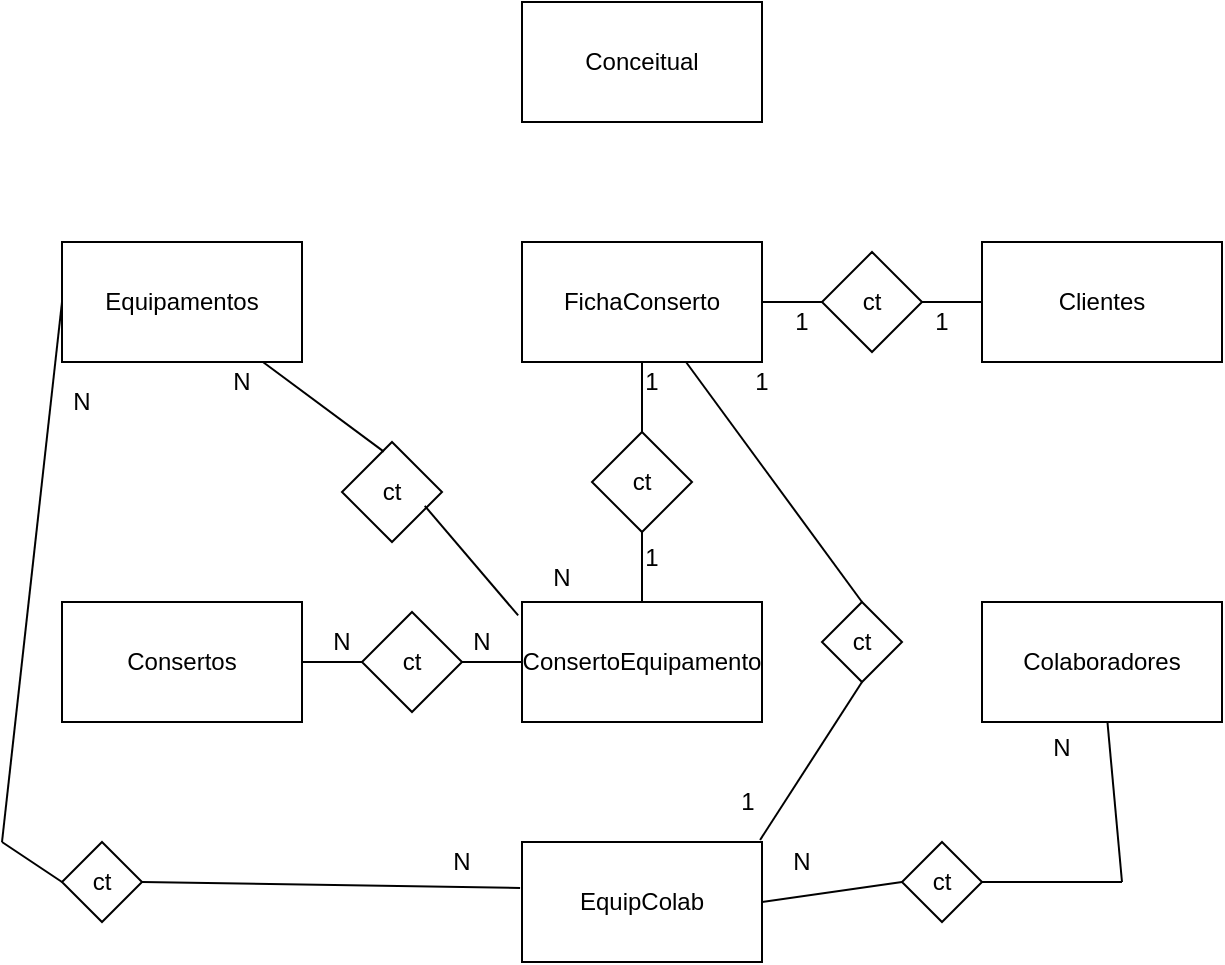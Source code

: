 <mxfile version="10.9.5" type="device"><diagram id="uMPNq6G-fkqv7sZWnnjl" name="Conceitual"><mxGraphModel dx="926" dy="628" grid="1" gridSize="10" guides="1" tooltips="1" connect="1" arrows="1" fold="1" page="1" pageScale="1" pageWidth="827" pageHeight="1169" math="0" shadow="0"><root><mxCell id="0"/><mxCell id="1" parent="0"/><mxCell id="tbNv0RsKxf-pLLf1RhiL-1" value="Conceitual" style="rounded=0;whiteSpace=wrap;html=1;" vertex="1" parent="1"><mxGeometry x="280" y="20" width="120" height="60" as="geometry"/></mxCell><mxCell id="tbNv0RsKxf-pLLf1RhiL-2" value="Equipamentos" style="rounded=0;whiteSpace=wrap;html=1;" vertex="1" parent="1"><mxGeometry x="50" y="140" width="120" height="60" as="geometry"/></mxCell><mxCell id="tbNv0RsKxf-pLLf1RhiL-3" value="FichaConserto" style="rounded=0;whiteSpace=wrap;html=1;" vertex="1" parent="1"><mxGeometry x="280" y="140" width="120" height="60" as="geometry"/></mxCell><mxCell id="tbNv0RsKxf-pLLf1RhiL-4" value="Consertos" style="rounded=0;whiteSpace=wrap;html=1;" vertex="1" parent="1"><mxGeometry x="50" y="320" width="120" height="60" as="geometry"/></mxCell><mxCell id="tbNv0RsKxf-pLLf1RhiL-5" value="ConsertoEquipamento" style="rounded=0;whiteSpace=wrap;html=1;" vertex="1" parent="1"><mxGeometry x="280" y="320" width="120" height="60" as="geometry"/></mxCell><mxCell id="tbNv0RsKxf-pLLf1RhiL-6" value="ct" style="rhombus;whiteSpace=wrap;html=1;" vertex="1" parent="1"><mxGeometry x="190" y="240" width="50" height="50" as="geometry"/></mxCell><mxCell id="tbNv0RsKxf-pLLf1RhiL-7" value="" style="endArrow=none;html=1;exitX=0.828;exitY=0.639;exitDx=0;exitDy=0;endFill=0;entryX=-0.016;entryY=0.112;entryDx=0;entryDy=0;entryPerimeter=0;exitPerimeter=0;" edge="1" parent="1" source="tbNv0RsKxf-pLLf1RhiL-6" target="tbNv0RsKxf-pLLf1RhiL-5"><mxGeometry width="50" height="50" relative="1" as="geometry"><mxPoint x="50" y="450" as="sourcePoint"/><mxPoint x="283" y="320" as="targetPoint"/></mxGeometry></mxCell><mxCell id="tbNv0RsKxf-pLLf1RhiL-8" value="" style="endArrow=none;html=1;entryX=0.418;entryY=0.096;entryDx=0;entryDy=0;entryPerimeter=0;" edge="1" parent="1" source="tbNv0RsKxf-pLLf1RhiL-2" target="tbNv0RsKxf-pLLf1RhiL-6"><mxGeometry width="50" height="50" relative="1" as="geometry"><mxPoint x="50" y="450" as="sourcePoint"/><mxPoint x="100" y="400" as="targetPoint"/></mxGeometry></mxCell><mxCell id="tbNv0RsKxf-pLLf1RhiL-9" value="" style="endArrow=none;html=1;entryX=0;entryY=0.5;entryDx=0;entryDy=0;exitX=1;exitY=0.5;exitDx=0;exitDy=0;" edge="1" parent="1" source="tbNv0RsKxf-pLLf1RhiL-11" target="tbNv0RsKxf-pLLf1RhiL-5"><mxGeometry width="50" height="50" relative="1" as="geometry"><mxPoint x="60" y="450" as="sourcePoint"/><mxPoint x="110" y="400" as="targetPoint"/></mxGeometry></mxCell><mxCell id="tbNv0RsKxf-pLLf1RhiL-11" value="ct" style="rhombus;whiteSpace=wrap;html=1;" vertex="1" parent="1"><mxGeometry x="200" y="325" width="50" height="50" as="geometry"/></mxCell><mxCell id="tbNv0RsKxf-pLLf1RhiL-12" value="" style="endArrow=none;html=1;entryX=0;entryY=0.5;entryDx=0;entryDy=0;exitX=1;exitY=0.5;exitDx=0;exitDy=0;" edge="1" parent="1" source="tbNv0RsKxf-pLLf1RhiL-4" target="tbNv0RsKxf-pLLf1RhiL-11"><mxGeometry width="50" height="50" relative="1" as="geometry"><mxPoint x="140" y="450" as="sourcePoint"/><mxPoint x="190" y="400" as="targetPoint"/></mxGeometry></mxCell><mxCell id="tbNv0RsKxf-pLLf1RhiL-13" value="" style="endArrow=none;html=1;exitX=0.5;exitY=1;exitDx=0;exitDy=0;" edge="1" parent="1" source="tbNv0RsKxf-pLLf1RhiL-3" target="tbNv0RsKxf-pLLf1RhiL-14"><mxGeometry width="50" height="50" relative="1" as="geometry"><mxPoint x="50" y="450" as="sourcePoint"/><mxPoint x="100" y="400" as="targetPoint"/></mxGeometry></mxCell><mxCell id="tbNv0RsKxf-pLLf1RhiL-14" value="ct" style="rhombus;whiteSpace=wrap;html=1;" vertex="1" parent="1"><mxGeometry x="315" y="235" width="50" height="50" as="geometry"/></mxCell><mxCell id="tbNv0RsKxf-pLLf1RhiL-15" value="" style="endArrow=none;html=1;entryX=0.5;entryY=1;entryDx=0;entryDy=0;exitX=0.5;exitY=0;exitDx=0;exitDy=0;" edge="1" parent="1" source="tbNv0RsKxf-pLLf1RhiL-5" target="tbNv0RsKxf-pLLf1RhiL-14"><mxGeometry width="50" height="50" relative="1" as="geometry"><mxPoint x="50" y="450" as="sourcePoint"/><mxPoint x="100" y="400" as="targetPoint"/></mxGeometry></mxCell><mxCell id="tbNv0RsKxf-pLLf1RhiL-16" value="Clientes" style="rounded=0;whiteSpace=wrap;html=1;" vertex="1" parent="1"><mxGeometry x="510" y="140" width="120" height="60" as="geometry"/></mxCell><mxCell id="tbNv0RsKxf-pLLf1RhiL-20" style="edgeStyle=orthogonalEdgeStyle;rounded=0;orthogonalLoop=1;jettySize=auto;html=1;entryX=0;entryY=0.5;entryDx=0;entryDy=0;endArrow=none;endFill=0;" edge="1" parent="1" source="tbNv0RsKxf-pLLf1RhiL-18" target="tbNv0RsKxf-pLLf1RhiL-16"><mxGeometry relative="1" as="geometry"/></mxCell><mxCell id="tbNv0RsKxf-pLLf1RhiL-18" value="ct" style="rhombus;whiteSpace=wrap;html=1;" vertex="1" parent="1"><mxGeometry x="430" y="145" width="50" height="50" as="geometry"/></mxCell><mxCell id="tbNv0RsKxf-pLLf1RhiL-19" value="" style="endArrow=none;html=1;entryX=0;entryY=0.5;entryDx=0;entryDy=0;exitX=1;exitY=0.5;exitDx=0;exitDy=0;" edge="1" parent="1" source="tbNv0RsKxf-pLLf1RhiL-3" target="tbNv0RsKxf-pLLf1RhiL-18"><mxGeometry width="50" height="50" relative="1" as="geometry"><mxPoint x="50" y="450" as="sourcePoint"/><mxPoint x="100" y="400" as="targetPoint"/></mxGeometry></mxCell><mxCell id="tbNv0RsKxf-pLLf1RhiL-21" value="Colaboradores" style="rounded=0;whiteSpace=wrap;html=1;" vertex="1" parent="1"><mxGeometry x="510" y="320" width="120" height="60" as="geometry"/></mxCell><mxCell id="GImKQILoPUyCQJF42Eo6-1" value="N" style="text;html=1;strokeColor=none;fillColor=none;align=center;verticalAlign=middle;whiteSpace=wrap;rounded=0;" vertex="1" parent="1"><mxGeometry x="170" y="330" width="40" height="20" as="geometry"/></mxCell><mxCell id="GImKQILoPUyCQJF42Eo6-2" value="N" style="text;html=1;strokeColor=none;fillColor=none;align=center;verticalAlign=middle;whiteSpace=wrap;rounded=0;" vertex="1" parent="1"><mxGeometry x="240" y="330" width="40" height="20" as="geometry"/></mxCell><mxCell id="GImKQILoPUyCQJF42Eo6-3" value="N" style="text;html=1;strokeColor=none;fillColor=none;align=center;verticalAlign=middle;whiteSpace=wrap;rounded=0;" vertex="1" parent="1"><mxGeometry x="280" y="297.5" width="40" height="20" as="geometry"/></mxCell><mxCell id="GImKQILoPUyCQJF42Eo6-4" value="N" style="text;html=1;strokeColor=none;fillColor=none;align=center;verticalAlign=middle;whiteSpace=wrap;rounded=0;" vertex="1" parent="1"><mxGeometry x="120" y="200" width="40" height="20" as="geometry"/></mxCell><mxCell id="GImKQILoPUyCQJF42Eo6-5" value="1&lt;br&gt;" style="text;html=1;strokeColor=none;fillColor=none;align=center;verticalAlign=middle;whiteSpace=wrap;rounded=0;" vertex="1" parent="1"><mxGeometry x="325" y="287.5" width="40" height="20" as="geometry"/></mxCell><mxCell id="GImKQILoPUyCQJF42Eo6-6" value="1&lt;br&gt;" style="text;html=1;strokeColor=none;fillColor=none;align=center;verticalAlign=middle;whiteSpace=wrap;rounded=0;" vertex="1" parent="1"><mxGeometry x="325" y="200" width="40" height="20" as="geometry"/></mxCell><mxCell id="GImKQILoPUyCQJF42Eo6-7" value="1&lt;br&gt;" style="text;html=1;strokeColor=none;fillColor=none;align=center;verticalAlign=middle;whiteSpace=wrap;rounded=0;" vertex="1" parent="1"><mxGeometry x="400" y="170" width="40" height="20" as="geometry"/></mxCell><mxCell id="GImKQILoPUyCQJF42Eo6-13" value="1&lt;br&gt;" style="text;html=1;strokeColor=none;fillColor=none;align=center;verticalAlign=middle;whiteSpace=wrap;rounded=0;" vertex="1" parent="1"><mxGeometry x="470" y="170" width="40" height="20" as="geometry"/></mxCell><mxCell id="LUvx0jwGiRg2bJS2kRw6-1" value="ct" style="rhombus;whiteSpace=wrap;html=1;" vertex="1" parent="1"><mxGeometry x="50" y="440" width="40" height="40" as="geometry"/></mxCell><mxCell id="LUvx0jwGiRg2bJS2kRw6-2" value="" style="endArrow=none;html=1;entryX=0;entryY=0.5;entryDx=0;entryDy=0;" edge="1" parent="1" target="tbNv0RsKxf-pLLf1RhiL-2"><mxGeometry width="50" height="50" relative="1" as="geometry"><mxPoint x="20" y="440" as="sourcePoint"/><mxPoint x="100" y="500" as="targetPoint"/></mxGeometry></mxCell><mxCell id="LUvx0jwGiRg2bJS2kRw6-3" value="" style="endArrow=none;html=1;exitX=0;exitY=0.5;exitDx=0;exitDy=0;" edge="1" parent="1" source="LUvx0jwGiRg2bJS2kRw6-1"><mxGeometry width="50" height="50" relative="1" as="geometry"><mxPoint x="20" y="550" as="sourcePoint"/><mxPoint x="20" y="440" as="targetPoint"/></mxGeometry></mxCell><mxCell id="LUvx0jwGiRg2bJS2kRw6-5" value="" style="endArrow=none;html=1;" edge="1" parent="1" source="tbNv0RsKxf-pLLf1RhiL-21"><mxGeometry width="50" height="50" relative="1" as="geometry"><mxPoint x="20" y="550" as="sourcePoint"/><mxPoint x="580" y="460" as="targetPoint"/></mxGeometry></mxCell><mxCell id="LUvx0jwGiRg2bJS2kRw6-7" value="N" style="text;html=1;strokeColor=none;fillColor=none;align=center;verticalAlign=middle;whiteSpace=wrap;rounded=0;" vertex="1" parent="1"><mxGeometry x="40" y="210" width="40" height="20" as="geometry"/></mxCell><mxCell id="LUvx0jwGiRg2bJS2kRw6-8" value="N" style="text;html=1;strokeColor=none;fillColor=none;align=center;verticalAlign=middle;whiteSpace=wrap;rounded=0;" vertex="1" parent="1"><mxGeometry x="530" y="382.5" width="40" height="20" as="geometry"/></mxCell><mxCell id="G-_lvBxZtD7Gj5jzfNl4-1" value="EquipColab" style="rounded=0;whiteSpace=wrap;html=1;" vertex="1" parent="1"><mxGeometry x="280" y="440" width="120" height="60" as="geometry"/></mxCell><mxCell id="G-_lvBxZtD7Gj5jzfNl4-2" value="" style="endArrow=none;html=1;entryX=1;entryY=0.5;entryDx=0;entryDy=0;exitX=-0.008;exitY=0.383;exitDx=0;exitDy=0;exitPerimeter=0;" edge="1" parent="1" source="G-_lvBxZtD7Gj5jzfNl4-1" target="LUvx0jwGiRg2bJS2kRw6-1"><mxGeometry width="50" height="50" relative="1" as="geometry"><mxPoint x="20" y="570" as="sourcePoint"/><mxPoint x="70" y="520" as="targetPoint"/></mxGeometry></mxCell><mxCell id="G-_lvBxZtD7Gj5jzfNl4-3" value="ct" style="rhombus;whiteSpace=wrap;html=1;" vertex="1" parent="1"><mxGeometry x="470" y="440" width="40" height="40" as="geometry"/></mxCell><mxCell id="G-_lvBxZtD7Gj5jzfNl4-5" value="" style="endArrow=none;html=1;exitX=1;exitY=0.5;exitDx=0;exitDy=0;" edge="1" parent="1" source="G-_lvBxZtD7Gj5jzfNl4-3"><mxGeometry width="50" height="50" relative="1" as="geometry"><mxPoint x="20" y="570" as="sourcePoint"/><mxPoint x="580" y="460" as="targetPoint"/></mxGeometry></mxCell><mxCell id="G-_lvBxZtD7Gj5jzfNl4-6" value="" style="endArrow=none;html=1;entryX=0;entryY=0.5;entryDx=0;entryDy=0;exitX=1;exitY=0.5;exitDx=0;exitDy=0;" edge="1" parent="1" source="G-_lvBxZtD7Gj5jzfNl4-1" target="G-_lvBxZtD7Gj5jzfNl4-3"><mxGeometry width="50" height="50" relative="1" as="geometry"><mxPoint x="20" y="570" as="sourcePoint"/><mxPoint x="70" y="520" as="targetPoint"/></mxGeometry></mxCell><mxCell id="G-_lvBxZtD7Gj5jzfNl4-9" value="" style="endArrow=none;html=1;entryX=0.992;entryY=-0.017;entryDx=0;entryDy=0;entryPerimeter=0;" edge="1" parent="1" target="G-_lvBxZtD7Gj5jzfNl4-1"><mxGeometry width="50" height="50" relative="1" as="geometry"><mxPoint x="450" y="360" as="sourcePoint"/><mxPoint x="70" y="520" as="targetPoint"/></mxGeometry></mxCell><mxCell id="G-_lvBxZtD7Gj5jzfNl4-10" value="ct" style="rhombus;whiteSpace=wrap;html=1;" vertex="1" parent="1"><mxGeometry x="430" y="320" width="40" height="40" as="geometry"/></mxCell><mxCell id="G-_lvBxZtD7Gj5jzfNl4-11" value="" style="endArrow=none;html=1;entryX=0.5;entryY=0;entryDx=0;entryDy=0;" edge="1" parent="1" source="tbNv0RsKxf-pLLf1RhiL-3" target="G-_lvBxZtD7Gj5jzfNl4-10"><mxGeometry width="50" height="50" relative="1" as="geometry"><mxPoint x="20" y="570" as="sourcePoint"/><mxPoint x="70" y="520" as="targetPoint"/></mxGeometry></mxCell><mxCell id="G-_lvBxZtD7Gj5jzfNl4-12" value="N" style="text;html=1;strokeColor=none;fillColor=none;align=center;verticalAlign=middle;whiteSpace=wrap;rounded=0;" vertex="1" parent="1"><mxGeometry x="230" y="440" width="40" height="20" as="geometry"/></mxCell><mxCell id="G-_lvBxZtD7Gj5jzfNl4-13" value="N" style="text;html=1;strokeColor=none;fillColor=none;align=center;verticalAlign=middle;whiteSpace=wrap;rounded=0;" vertex="1" parent="1"><mxGeometry x="400" y="440" width="40" height="20" as="geometry"/></mxCell><mxCell id="G-_lvBxZtD7Gj5jzfNl4-14" value="1&lt;br&gt;" style="text;html=1;strokeColor=none;fillColor=none;align=center;verticalAlign=middle;whiteSpace=wrap;rounded=0;" vertex="1" parent="1"><mxGeometry x="380" y="200" width="40" height="20" as="geometry"/></mxCell><mxCell id="G-_lvBxZtD7Gj5jzfNl4-15" value="1&lt;br&gt;" style="text;html=1;strokeColor=none;fillColor=none;align=center;verticalAlign=middle;whiteSpace=wrap;rounded=0;" vertex="1" parent="1"><mxGeometry x="373" y="410" width="40" height="20" as="geometry"/></mxCell></root></mxGraphModel></diagram><diagram id="HKQl5GJpgsbTyCZaKmzG" name="Lógico"><mxGraphModel dx="926" dy="628" grid="1" gridSize="10" guides="1" tooltips="1" connect="1" arrows="1" fold="1" page="1" pageScale="1" pageWidth="827" pageHeight="1169" math="0" shadow="0"><root><mxCell id="fMlOj7p60-MsEcAGwA8h-0"/><mxCell id="fMlOj7p60-MsEcAGwA8h-1" parent="fMlOj7p60-MsEcAGwA8h-0"/><mxCell id="ac8FvzcumUiULND3Wf6S-0" value="Lógico" style="rounded=0;whiteSpace=wrap;html=1;" vertex="1" parent="fMlOj7p60-MsEcAGwA8h-1"><mxGeometry x="378" y="540" width="120" height="60" as="geometry"/></mxCell><mxCell id="ac8FvzcumUiULND3Wf6S-1" value="Equipamentos" style="swimlane;fontStyle=0;childLayout=stackLayout;horizontal=1;startSize=26;fillColor=#e0e0e0;horizontalStack=0;resizeParent=1;resizeParentMax=0;resizeLast=0;collapsible=1;marginBottom=0;swimlaneFillColor=#ffffff;align=center;fontSize=14;" vertex="1" parent="fMlOj7p60-MsEcAGwA8h-1"><mxGeometry x="70" y="95" width="160" height="92" as="geometry"/></mxCell><mxCell id="ac8FvzcumUiULND3Wf6S-2" value="IdEquipamento:I" style="shape=partialRectangle;top=0;left=0;right=0;bottom=1;align=left;verticalAlign=middle;fillColor=none;spacingLeft=34;spacingRight=4;overflow=hidden;rotatable=0;points=[[0,0.5],[1,0.5]];portConstraint=eastwest;dropTarget=0;fontStyle=5;fontSize=12;" vertex="1" parent="ac8FvzcumUiULND3Wf6S-1"><mxGeometry y="26" width="160" height="30" as="geometry"/></mxCell><mxCell id="ac8FvzcumUiULND3Wf6S-3" value="PK" style="shape=partialRectangle;top=0;left=0;bottom=0;fillColor=none;align=left;verticalAlign=middle;spacingLeft=4;spacingRight=4;overflow=hidden;rotatable=0;points=[];portConstraint=eastwest;part=1;fontSize=12;" vertex="1" connectable="0" parent="ac8FvzcumUiULND3Wf6S-2"><mxGeometry width="30" height="30" as="geometry"/></mxCell><mxCell id="ac8FvzcumUiULND3Wf6S-4" value="NomeEquipamento:S" style="shape=partialRectangle;top=0;left=0;right=0;bottom=0;align=left;verticalAlign=top;fillColor=none;spacingLeft=34;spacingRight=4;overflow=hidden;rotatable=0;points=[[0,0.5],[1,0.5]];portConstraint=eastwest;dropTarget=0;fontSize=12;" vertex="1" parent="ac8FvzcumUiULND3Wf6S-1"><mxGeometry y="56" width="160" height="26" as="geometry"/></mxCell><mxCell id="ac8FvzcumUiULND3Wf6S-5" value="" style="shape=partialRectangle;top=0;left=0;bottom=0;fillColor=none;align=left;verticalAlign=top;spacingLeft=4;spacingRight=4;overflow=hidden;rotatable=0;points=[];portConstraint=eastwest;part=1;fontSize=12;" vertex="1" connectable="0" parent="ac8FvzcumUiULND3Wf6S-4"><mxGeometry width="30" height="26" as="geometry"/></mxCell><mxCell id="ac8FvzcumUiULND3Wf6S-10" value="" style="shape=partialRectangle;top=0;left=0;right=0;bottom=0;align=left;verticalAlign=top;fillColor=none;spacingLeft=34;spacingRight=4;overflow=hidden;rotatable=0;points=[[0,0.5],[1,0.5]];portConstraint=eastwest;dropTarget=0;fontSize=12;" vertex="1" parent="ac8FvzcumUiULND3Wf6S-1"><mxGeometry y="82" width="160" height="10" as="geometry"/></mxCell><mxCell id="ac8FvzcumUiULND3Wf6S-11" value="" style="shape=partialRectangle;top=0;left=0;bottom=0;fillColor=none;align=left;verticalAlign=top;spacingLeft=4;spacingRight=4;overflow=hidden;rotatable=0;points=[];portConstraint=eastwest;part=1;fontSize=12;" vertex="1" connectable="0" parent="ac8FvzcumUiULND3Wf6S-10"><mxGeometry width="30" height="10" as="geometry"/></mxCell><mxCell id="Fl5DDQOT324v7gZTWabE-0" value="Consertos" style="swimlane;fontStyle=0;childLayout=stackLayout;horizontal=1;startSize=26;fillColor=#e0e0e0;horizontalStack=0;resizeParent=1;resizeParentMax=0;resizeLast=0;collapsible=1;marginBottom=0;swimlaneFillColor=#ffffff;align=center;fontSize=14;" vertex="1" parent="fMlOj7p60-MsEcAGwA8h-1"><mxGeometry x="70" y="380" width="160" height="92" as="geometry"/></mxCell><mxCell id="Fl5DDQOT324v7gZTWabE-1" value="IdConserto:I" style="shape=partialRectangle;top=0;left=0;right=0;bottom=1;align=left;verticalAlign=middle;fillColor=none;spacingLeft=34;spacingRight=4;overflow=hidden;rotatable=0;points=[[0,0.5],[1,0.5]];portConstraint=eastwest;dropTarget=0;fontStyle=5;fontSize=12;" vertex="1" parent="Fl5DDQOT324v7gZTWabE-0"><mxGeometry y="26" width="160" height="30" as="geometry"/></mxCell><mxCell id="Fl5DDQOT324v7gZTWabE-2" value="PK" style="shape=partialRectangle;top=0;left=0;bottom=0;fillColor=none;align=left;verticalAlign=middle;spacingLeft=4;spacingRight=4;overflow=hidden;rotatable=0;points=[];portConstraint=eastwest;part=1;fontSize=12;" vertex="1" connectable="0" parent="Fl5DDQOT324v7gZTWabE-1"><mxGeometry width="30" height="30" as="geometry"/></mxCell><mxCell id="Fl5DDQOT324v7gZTWabE-3" value="NomeConserto:S" style="shape=partialRectangle;top=0;left=0;right=0;bottom=0;align=left;verticalAlign=top;fillColor=none;spacingLeft=34;spacingRight=4;overflow=hidden;rotatable=0;points=[[0,0.5],[1,0.5]];portConstraint=eastwest;dropTarget=0;fontSize=12;" vertex="1" parent="Fl5DDQOT324v7gZTWabE-0"><mxGeometry y="56" width="160" height="26" as="geometry"/></mxCell><mxCell id="Fl5DDQOT324v7gZTWabE-4" value="" style="shape=partialRectangle;top=0;left=0;bottom=0;fillColor=none;align=left;verticalAlign=top;spacingLeft=4;spacingRight=4;overflow=hidden;rotatable=0;points=[];portConstraint=eastwest;part=1;fontSize=12;" vertex="1" connectable="0" parent="Fl5DDQOT324v7gZTWabE-3"><mxGeometry width="30" height="26" as="geometry"/></mxCell><mxCell id="Fl5DDQOT324v7gZTWabE-5" value="" style="shape=partialRectangle;top=0;left=0;right=0;bottom=0;align=left;verticalAlign=top;fillColor=none;spacingLeft=34;spacingRight=4;overflow=hidden;rotatable=0;points=[[0,0.5],[1,0.5]];portConstraint=eastwest;dropTarget=0;fontSize=12;" vertex="1" parent="Fl5DDQOT324v7gZTWabE-0"><mxGeometry y="82" width="160" height="10" as="geometry"/></mxCell><mxCell id="Fl5DDQOT324v7gZTWabE-6" value="" style="shape=partialRectangle;top=0;left=0;bottom=0;fillColor=none;align=left;verticalAlign=top;spacingLeft=4;spacingRight=4;overflow=hidden;rotatable=0;points=[];portConstraint=eastwest;part=1;fontSize=12;" vertex="1" connectable="0" parent="Fl5DDQOT324v7gZTWabE-5"><mxGeometry width="30" height="10" as="geometry"/></mxCell><mxCell id="6rqqUXorlUODZ0ltEXWY-0" value="CE" style="swimlane;fontStyle=0;childLayout=stackLayout;horizontal=1;startSize=26;fillColor=#e0e0e0;horizontalStack=0;resizeParent=1;resizeParentMax=0;resizeLast=0;collapsible=1;marginBottom=0;swimlaneFillColor=#ffffff;align=center;fontSize=14;" vertex="1" parent="fMlOj7p60-MsEcAGwA8h-1"><mxGeometry x="350" y="380" width="180" height="86" as="geometry"/></mxCell><mxCell id="6rqqUXorlUODZ0ltEXWY-1" value="IdEquipamento:I" style="shape=partialRectangle;top=0;left=0;right=0;bottom=0;align=left;verticalAlign=middle;fillColor=none;spacingLeft=60;spacingRight=4;overflow=hidden;rotatable=0;points=[[0,0.5],[1,0.5]];portConstraint=eastwest;dropTarget=0;fontStyle=5;fontSize=12;" vertex="1" parent="6rqqUXorlUODZ0ltEXWY-0"><mxGeometry y="26" width="180" height="30" as="geometry"/></mxCell><mxCell id="6rqqUXorlUODZ0ltEXWY-2" value="FK" style="shape=partialRectangle;fontStyle=1;top=0;left=0;bottom=0;fillColor=none;align=left;verticalAlign=middle;spacingLeft=4;spacingRight=4;overflow=hidden;rotatable=0;points=[];portConstraint=eastwest;part=1;fontSize=12;" vertex="1" connectable="0" parent="6rqqUXorlUODZ0ltEXWY-1"><mxGeometry width="59.5" height="30" as="geometry"/></mxCell><mxCell id="6rqqUXorlUODZ0ltEXWY-3" value="IdConserto:S" style="shape=partialRectangle;top=0;left=0;right=0;bottom=1;align=left;verticalAlign=middle;fillColor=none;spacingLeft=60;spacingRight=4;overflow=hidden;rotatable=0;points=[[0,0.5],[1,0.5]];portConstraint=eastwest;dropTarget=0;fontStyle=5;fontSize=12;" vertex="1" parent="6rqqUXorlUODZ0ltEXWY-0"><mxGeometry y="56" width="180" height="30" as="geometry"/></mxCell><mxCell id="6rqqUXorlUODZ0ltEXWY-4" value="FK" style="shape=partialRectangle;fontStyle=1;top=0;left=0;bottom=0;fillColor=none;align=left;verticalAlign=middle;spacingLeft=4;spacingRight=4;overflow=hidden;rotatable=0;points=[];portConstraint=eastwest;part=1;fontSize=12;" vertex="1" connectable="0" parent="6rqqUXorlUODZ0ltEXWY-3"><mxGeometry width="59.294" height="30" as="geometry"/></mxCell><mxCell id="6rqqUXorlUODZ0ltEXWY-7" value="FichaConserto" style="swimlane;fontStyle=0;childLayout=stackLayout;horizontal=1;startSize=26;fillColor=#e0e0e0;horizontalStack=0;resizeParent=1;resizeParentMax=0;resizeLast=0;collapsible=1;marginBottom=0;swimlaneFillColor=#ffffff;align=center;fontSize=14;" vertex="1" parent="fMlOj7p60-MsEcAGwA8h-1"><mxGeometry x="350" y="187" width="160" height="146" as="geometry"/></mxCell><mxCell id="6rqqUXorlUODZ0ltEXWY-8" value="IdCliente:I" style="shape=partialRectangle;top=0;left=0;right=0;bottom=0;align=left;verticalAlign=middle;fillColor=none;spacingLeft=60;spacingRight=4;overflow=hidden;rotatable=0;points=[[0,0.5],[1,0.5]];portConstraint=eastwest;dropTarget=0;fontStyle=5;fontSize=12;" vertex="1" parent="6rqqUXorlUODZ0ltEXWY-7"><mxGeometry y="26" width="160" height="30" as="geometry"/></mxCell><mxCell id="6rqqUXorlUODZ0ltEXWY-9" value="FK" style="shape=partialRectangle;fontStyle=1;top=0;left=0;bottom=0;fillColor=none;align=left;verticalAlign=middle;spacingLeft=4;spacingRight=4;overflow=hidden;rotatable=0;points=[];portConstraint=eastwest;part=1;fontSize=12;" vertex="1" connectable="0" parent="6rqqUXorlUODZ0ltEXWY-8"><mxGeometry width="56" height="30" as="geometry"/></mxCell><mxCell id="6rqqUXorlUODZ0ltEXWY-10" value="(CE):I" style="shape=partialRectangle;top=0;left=0;right=0;bottom=1;align=left;verticalAlign=middle;fillColor=none;spacingLeft=60;spacingRight=4;overflow=hidden;rotatable=0;points=[[0,0.5],[1,0.5]];portConstraint=eastwest;dropTarget=0;fontStyle=5;fontSize=12;" vertex="1" parent="6rqqUXorlUODZ0ltEXWY-7"><mxGeometry y="56" width="160" height="30" as="geometry"/></mxCell><mxCell id="6rqqUXorlUODZ0ltEXWY-11" value="FK" style="shape=partialRectangle;fontStyle=1;top=0;left=0;bottom=0;fillColor=none;align=left;verticalAlign=middle;spacingLeft=4;spacingRight=4;overflow=hidden;rotatable=0;points=[];portConstraint=eastwest;part=1;fontSize=12;" vertex="1" connectable="0" parent="6rqqUXorlUODZ0ltEXWY-10"><mxGeometry width="56" height="30" as="geometry"/></mxCell><mxCell id="6rqqUXorlUODZ0ltEXWY-25" value="IdColaborador:I" style="shape=partialRectangle;top=0;left=0;right=0;bottom=1;align=left;verticalAlign=middle;fillColor=none;spacingLeft=60;spacingRight=4;overflow=hidden;rotatable=0;points=[[0,0.5],[1,0.5]];portConstraint=eastwest;dropTarget=0;fontStyle=5;fontSize=12;" vertex="1" parent="6rqqUXorlUODZ0ltEXWY-7"><mxGeometry y="86" width="160" height="30" as="geometry"/></mxCell><mxCell id="6rqqUXorlUODZ0ltEXWY-26" value="FK" style="shape=partialRectangle;fontStyle=1;top=0;left=0;bottom=0;fillColor=none;align=left;verticalAlign=middle;spacingLeft=4;spacingRight=4;overflow=hidden;rotatable=0;points=[];portConstraint=eastwest;part=1;fontSize=12;" vertex="1" connectable="0" parent="6rqqUXorlUODZ0ltEXWY-25"><mxGeometry width="56" height="30" as="geometry"/></mxCell><mxCell id="6rqqUXorlUODZ0ltEXWY-27" value="DataTarefa:DT" style="shape=partialRectangle;top=0;left=0;right=0;bottom=1;align=left;verticalAlign=middle;fillColor=none;spacingLeft=60;spacingRight=4;overflow=hidden;rotatable=0;points=[[0,0.5],[1,0.5]];portConstraint=eastwest;dropTarget=0;fontStyle=5;fontSize=12;" vertex="1" parent="6rqqUXorlUODZ0ltEXWY-7"><mxGeometry y="116" width="160" height="30" as="geometry"/></mxCell><mxCell id="6rqqUXorlUODZ0ltEXWY-28" value="" style="shape=partialRectangle;fontStyle=1;top=0;left=0;bottom=0;fillColor=none;align=left;verticalAlign=middle;spacingLeft=4;spacingRight=4;overflow=hidden;rotatable=0;points=[];portConstraint=eastwest;part=1;fontSize=12;" vertex="1" connectable="0" parent="6rqqUXorlUODZ0ltEXWY-27"><mxGeometry width="56" height="30" as="geometry"/></mxCell><mxCell id="6rqqUXorlUODZ0ltEXWY-40" value="Clientes" style="swimlane;fontStyle=0;childLayout=stackLayout;horizontal=1;startSize=26;fillColor=#e0e0e0;horizontalStack=0;resizeParent=1;resizeParentMax=0;resizeLast=0;collapsible=1;marginBottom=0;swimlaneFillColor=#ffffff;align=center;fontSize=14;" vertex="1" parent="fMlOj7p60-MsEcAGwA8h-1"><mxGeometry x="610" y="90" width="160" height="92" as="geometry"/></mxCell><mxCell id="6rqqUXorlUODZ0ltEXWY-41" value="IdCliente:I" style="shape=partialRectangle;top=0;left=0;right=0;bottom=1;align=left;verticalAlign=middle;fillColor=none;spacingLeft=34;spacingRight=4;overflow=hidden;rotatable=0;points=[[0,0.5],[1,0.5]];portConstraint=eastwest;dropTarget=0;fontStyle=5;fontSize=12;" vertex="1" parent="6rqqUXorlUODZ0ltEXWY-40"><mxGeometry y="26" width="160" height="30" as="geometry"/></mxCell><mxCell id="6rqqUXorlUODZ0ltEXWY-42" value="PK" style="shape=partialRectangle;top=0;left=0;bottom=0;fillColor=none;align=left;verticalAlign=middle;spacingLeft=4;spacingRight=4;overflow=hidden;rotatable=0;points=[];portConstraint=eastwest;part=1;fontSize=12;" vertex="1" connectable="0" parent="6rqqUXorlUODZ0ltEXWY-41"><mxGeometry width="30" height="30" as="geometry"/></mxCell><mxCell id="6rqqUXorlUODZ0ltEXWY-43" value="NomeCliente:S" style="shape=partialRectangle;top=0;left=0;right=0;bottom=0;align=left;verticalAlign=top;fillColor=none;spacingLeft=34;spacingRight=4;overflow=hidden;rotatable=0;points=[[0,0.5],[1,0.5]];portConstraint=eastwest;dropTarget=0;fontSize=12;" vertex="1" parent="6rqqUXorlUODZ0ltEXWY-40"><mxGeometry y="56" width="160" height="26" as="geometry"/></mxCell><mxCell id="6rqqUXorlUODZ0ltEXWY-44" value="" style="shape=partialRectangle;top=0;left=0;bottom=0;fillColor=none;align=left;verticalAlign=top;spacingLeft=4;spacingRight=4;overflow=hidden;rotatable=0;points=[];portConstraint=eastwest;part=1;fontSize=12;" vertex="1" connectable="0" parent="6rqqUXorlUODZ0ltEXWY-43"><mxGeometry width="30" height="26" as="geometry"/></mxCell><mxCell id="6rqqUXorlUODZ0ltEXWY-45" value="" style="shape=partialRectangle;top=0;left=0;right=0;bottom=0;align=left;verticalAlign=top;fillColor=none;spacingLeft=34;spacingRight=4;overflow=hidden;rotatable=0;points=[[0,0.5],[1,0.5]];portConstraint=eastwest;dropTarget=0;fontSize=12;" vertex="1" parent="6rqqUXorlUODZ0ltEXWY-40"><mxGeometry y="82" width="160" height="10" as="geometry"/></mxCell><mxCell id="6rqqUXorlUODZ0ltEXWY-46" value="" style="shape=partialRectangle;top=0;left=0;bottom=0;fillColor=none;align=left;verticalAlign=top;spacingLeft=4;spacingRight=4;overflow=hidden;rotatable=0;points=[];portConstraint=eastwest;part=1;fontSize=12;" vertex="1" connectable="0" parent="6rqqUXorlUODZ0ltEXWY-45"><mxGeometry width="30" height="10" as="geometry"/></mxCell><mxCell id="6rqqUXorlUODZ0ltEXWY-47" value="Colabores" style="swimlane;fontStyle=0;childLayout=stackLayout;horizontal=1;startSize=26;fillColor=#e0e0e0;horizontalStack=0;resizeParent=1;resizeParentMax=0;resizeLast=0;collapsible=1;marginBottom=0;swimlaneFillColor=#ffffff;align=center;fontSize=14;" vertex="1" parent="fMlOj7p60-MsEcAGwA8h-1"><mxGeometry x="610" y="243" width="160" height="92" as="geometry"/></mxCell><mxCell id="6rqqUXorlUODZ0ltEXWY-48" value="IdColaborador:I" style="shape=partialRectangle;top=0;left=0;right=0;bottom=1;align=left;verticalAlign=middle;fillColor=none;spacingLeft=34;spacingRight=4;overflow=hidden;rotatable=0;points=[[0,0.5],[1,0.5]];portConstraint=eastwest;dropTarget=0;fontStyle=5;fontSize=12;" vertex="1" parent="6rqqUXorlUODZ0ltEXWY-47"><mxGeometry y="26" width="160" height="30" as="geometry"/></mxCell><mxCell id="6rqqUXorlUODZ0ltEXWY-49" value="PK" style="shape=partialRectangle;top=0;left=0;bottom=0;fillColor=none;align=left;verticalAlign=middle;spacingLeft=4;spacingRight=4;overflow=hidden;rotatable=0;points=[];portConstraint=eastwest;part=1;fontSize=12;" vertex="1" connectable="0" parent="6rqqUXorlUODZ0ltEXWY-48"><mxGeometry width="30" height="30" as="geometry"/></mxCell><mxCell id="6rqqUXorlUODZ0ltEXWY-50" value="NomeColaborador:S" style="shape=partialRectangle;top=0;left=0;right=0;bottom=0;align=left;verticalAlign=top;fillColor=none;spacingLeft=34;spacingRight=4;overflow=hidden;rotatable=0;points=[[0,0.5],[1,0.5]];portConstraint=eastwest;dropTarget=0;fontSize=12;" vertex="1" parent="6rqqUXorlUODZ0ltEXWY-47"><mxGeometry y="56" width="160" height="26" as="geometry"/></mxCell><mxCell id="6rqqUXorlUODZ0ltEXWY-51" value="" style="shape=partialRectangle;top=0;left=0;bottom=0;fillColor=none;align=left;verticalAlign=top;spacingLeft=4;spacingRight=4;overflow=hidden;rotatable=0;points=[];portConstraint=eastwest;part=1;fontSize=12;" vertex="1" connectable="0" parent="6rqqUXorlUODZ0ltEXWY-50"><mxGeometry width="30" height="26" as="geometry"/></mxCell><mxCell id="6rqqUXorlUODZ0ltEXWY-52" value="" style="shape=partialRectangle;top=0;left=0;right=0;bottom=0;align=left;verticalAlign=top;fillColor=none;spacingLeft=34;spacingRight=4;overflow=hidden;rotatable=0;points=[[0,0.5],[1,0.5]];portConstraint=eastwest;dropTarget=0;fontSize=12;" vertex="1" parent="6rqqUXorlUODZ0ltEXWY-47"><mxGeometry y="82" width="160" height="10" as="geometry"/></mxCell><mxCell id="6rqqUXorlUODZ0ltEXWY-53" value="" style="shape=partialRectangle;top=0;left=0;bottom=0;fillColor=none;align=left;verticalAlign=top;spacingLeft=4;spacingRight=4;overflow=hidden;rotatable=0;points=[];portConstraint=eastwest;part=1;fontSize=12;" vertex="1" connectable="0" parent="6rqqUXorlUODZ0ltEXWY-52"><mxGeometry width="30" height="10" as="geometry"/></mxCell><mxCell id="6rqqUXorlUODZ0ltEXWY-54" value="" style="edgeStyle=entityRelationEdgeStyle;fontSize=12;html=1;endArrow=ERmany;startArrow=ERmany;" edge="1" parent="fMlOj7p60-MsEcAGwA8h-1" source="Fl5DDQOT324v7gZTWabE-1" target="6rqqUXorlUODZ0ltEXWY-3"><mxGeometry width="100" height="100" relative="1" as="geometry"><mxPoint x="70" y="590" as="sourcePoint"/><mxPoint x="170" y="490" as="targetPoint"/></mxGeometry></mxCell><mxCell id="6rqqUXorlUODZ0ltEXWY-55" value="" style="edgeStyle=entityRelationEdgeStyle;fontSize=12;html=1;endArrow=ERmandOne;startArrow=ERmandOne;" edge="1" parent="fMlOj7p60-MsEcAGwA8h-1" source="6rqqUXorlUODZ0ltEXWY-0" target="6rqqUXorlUODZ0ltEXWY-27"><mxGeometry width="100" height="100" relative="1" as="geometry"><mxPoint x="70" y="590" as="sourcePoint"/><mxPoint x="170" y="490" as="targetPoint"/></mxGeometry></mxCell><mxCell id="6rqqUXorlUODZ0ltEXWY-56" value="" style="edgeStyle=entityRelationEdgeStyle;fontSize=12;html=1;endArrow=ERmany;startArrow=ERmany;" edge="1" parent="fMlOj7p60-MsEcAGwA8h-1" source="ac8FvzcumUiULND3Wf6S-2" target="6rqqUXorlUODZ0ltEXWY-1"><mxGeometry width="100" height="100" relative="1" as="geometry"><mxPoint x="70" y="590" as="sourcePoint"/><mxPoint x="170" y="490" as="targetPoint"/></mxGeometry></mxCell><mxCell id="6rqqUXorlUODZ0ltEXWY-57" value="" style="edgeStyle=entityRelationEdgeStyle;fontSize=12;html=1;endArrow=ERmandOne;startArrow=ERmandOne;" edge="1" parent="fMlOj7p60-MsEcAGwA8h-1" source="6rqqUXorlUODZ0ltEXWY-8" target="6rqqUXorlUODZ0ltEXWY-40"><mxGeometry width="100" height="100" relative="1" as="geometry"><mxPoint x="70" y="590" as="sourcePoint"/><mxPoint x="170" y="490" as="targetPoint"/></mxGeometry></mxCell><mxCell id="6rqqUXorlUODZ0ltEXWY-59" value="" style="edgeStyle=entityRelationEdgeStyle;fontSize=12;html=1;endArrow=ERmandOne;startArrow=ERmandOne;" edge="1" parent="fMlOj7p60-MsEcAGwA8h-1" source="6rqqUXorlUODZ0ltEXWY-25" target="6rqqUXorlUODZ0ltEXWY-48"><mxGeometry width="100" height="100" relative="1" as="geometry"><mxPoint x="70" y="590" as="sourcePoint"/><mxPoint x="170" y="490" as="targetPoint"/></mxGeometry></mxCell><mxCell id="GUPOcbjQU8242FVy-QUh-2" value="IdCliente:I" style="shape=partialRectangle;top=0;left=0;right=0;bottom=1;align=left;verticalAlign=middle;fillColor=none;spacingLeft=60;spacingRight=4;overflow=hidden;rotatable=0;points=[[0,0.5],[1,0.5]];portConstraint=eastwest;dropTarget=0;fontStyle=5;fontSize=12;" vertex="1" parent="fMlOj7p60-MsEcAGwA8h-1"><mxGeometry x="70" y="187" width="160" height="30" as="geometry"/></mxCell><mxCell id="GUPOcbjQU8242FVy-QUh-3" value="FK" style="shape=partialRectangle;fontStyle=1;top=0;left=0;bottom=0;fillColor=none;align=left;verticalAlign=middle;spacingLeft=4;spacingRight=4;overflow=hidden;rotatable=0;points=[];portConstraint=eastwest;part=1;fontSize=12;" vertex="1" connectable="0" parent="GUPOcbjQU8242FVy-QUh-2"><mxGeometry width="56" height="30" as="geometry"/></mxCell><mxCell id="GUPOcbjQU8242FVy-QUh-4" style="edgeStyle=orthogonalEdgeStyle;rounded=0;orthogonalLoop=1;jettySize=auto;html=1;exitX=1;exitY=0.5;exitDx=0;exitDy=0;entryX=1;entryY=0.5;entryDx=0;entryDy=0;endArrow=none;endFill=0;" edge="1" parent="fMlOj7p60-MsEcAGwA8h-1" source="ac8FvzcumUiULND3Wf6S-4" target="GUPOcbjQU8242FVy-QUh-2"><mxGeometry relative="1" as="geometry"/></mxCell><mxCell id="GUPOcbjQU8242FVy-QUh-5" style="edgeStyle=orthogonalEdgeStyle;rounded=0;orthogonalLoop=1;jettySize=auto;html=1;exitX=1;exitY=0.5;exitDx=0;exitDy=0;entryX=1;entryY=0.5;entryDx=0;entryDy=0;endArrow=none;endFill=0;" edge="1" parent="fMlOj7p60-MsEcAGwA8h-1"><mxGeometry relative="1" as="geometry"><mxPoint x="229.857" y="182.857" as="sourcePoint"/><mxPoint x="229.857" y="221.143" as="targetPoint"/></mxGeometry></mxCell><mxCell id="GUPOcbjQU8242FVy-QUh-8" style="edgeStyle=orthogonalEdgeStyle;rounded=0;orthogonalLoop=1;jettySize=auto;html=1;exitX=1;exitY=0.5;exitDx=0;exitDy=0;entryX=1;entryY=0.5;entryDx=0;entryDy=0;endArrow=none;endFill=0;" edge="1" parent="fMlOj7p60-MsEcAGwA8h-1"><mxGeometry relative="1" as="geometry"><mxPoint x="70.357" y="181.857" as="sourcePoint"/><mxPoint x="70.167" y="220.167" as="targetPoint"/></mxGeometry></mxCell><mxCell id="q9Rxe9YIKBcIzrusY3fm-0" value="EquipColab" style="swimlane;fontStyle=0;childLayout=stackLayout;horizontal=1;startSize=26;fillColor=#e0e0e0;horizontalStack=0;resizeParent=1;resizeParentMax=0;resizeLast=0;collapsible=1;marginBottom=0;swimlaneFillColor=#ffffff;align=center;fontSize=14;" vertex="1" parent="fMlOj7p60-MsEcAGwA8h-1"><mxGeometry x="330" y="9" width="180" height="86" as="geometry"/></mxCell><mxCell id="q9Rxe9YIKBcIzrusY3fm-1" value="IdEquipamento:I" style="shape=partialRectangle;top=0;left=0;right=0;bottom=0;align=left;verticalAlign=middle;fillColor=none;spacingLeft=60;spacingRight=4;overflow=hidden;rotatable=0;points=[[0,0.5],[1,0.5]];portConstraint=eastwest;dropTarget=0;fontStyle=5;fontSize=12;" vertex="1" parent="q9Rxe9YIKBcIzrusY3fm-0"><mxGeometry y="26" width="180" height="30" as="geometry"/></mxCell><mxCell id="q9Rxe9YIKBcIzrusY3fm-2" value="FK" style="shape=partialRectangle;fontStyle=1;top=0;left=0;bottom=0;fillColor=none;align=left;verticalAlign=middle;spacingLeft=4;spacingRight=4;overflow=hidden;rotatable=0;points=[];portConstraint=eastwest;part=1;fontSize=12;" vertex="1" connectable="0" parent="q9Rxe9YIKBcIzrusY3fm-1"><mxGeometry width="56" height="30" as="geometry"/></mxCell><mxCell id="q9Rxe9YIKBcIzrusY3fm-3" value="IdColaborador:I" style="shape=partialRectangle;top=0;left=0;right=0;bottom=1;align=left;verticalAlign=middle;fillColor=none;spacingLeft=60;spacingRight=4;overflow=hidden;rotatable=0;points=[[0,0.5],[1,0.5]];portConstraint=eastwest;dropTarget=0;fontStyle=5;fontSize=12;" vertex="1" parent="q9Rxe9YIKBcIzrusY3fm-0"><mxGeometry y="56" width="180" height="30" as="geometry"/></mxCell><mxCell id="q9Rxe9YIKBcIzrusY3fm-4" value="FK" style="shape=partialRectangle;fontStyle=1;top=0;left=0;bottom=0;fillColor=none;align=left;verticalAlign=middle;spacingLeft=4;spacingRight=4;overflow=hidden;rotatable=0;points=[];portConstraint=eastwest;part=1;fontSize=12;" vertex="1" connectable="0" parent="q9Rxe9YIKBcIzrusY3fm-3"><mxGeometry width="56" height="30" as="geometry"/></mxCell><mxCell id="q9Rxe9YIKBcIzrusY3fm-7" value="" style="edgeStyle=entityRelationEdgeStyle;fontSize=12;html=1;endArrow=ERmany;startArrow=ERmany;" edge="1" parent="fMlOj7p60-MsEcAGwA8h-1" source="ac8FvzcumUiULND3Wf6S-1" target="q9Rxe9YIKBcIzrusY3fm-0"><mxGeometry width="100" height="100" relative="1" as="geometry"><mxPoint x="70" y="710" as="sourcePoint"/><mxPoint x="170" y="610" as="targetPoint"/></mxGeometry></mxCell><mxCell id="q9Rxe9YIKBcIzrusY3fm-8" value="" style="edgeStyle=entityRelationEdgeStyle;fontSize=12;html=1;endArrow=ERmany;startArrow=ERmany;" edge="1" parent="fMlOj7p60-MsEcAGwA8h-1" source="q9Rxe9YIKBcIzrusY3fm-0" target="6rqqUXorlUODZ0ltEXWY-47"><mxGeometry width="100" height="100" relative="1" as="geometry"><mxPoint x="70" y="720" as="sourcePoint"/><mxPoint x="170" y="620" as="targetPoint"/></mxGeometry></mxCell><mxCell id="q9Rxe9YIKBcIzrusY3fm-9" value="" style="edgeStyle=entityRelationEdgeStyle;fontSize=12;html=1;endArrow=ERmandOne;startArrow=ERmandOne;" edge="1" parent="fMlOj7p60-MsEcAGwA8h-1" source="6rqqUXorlUODZ0ltEXWY-7" target="q9Rxe9YIKBcIzrusY3fm-3"><mxGeometry width="100" height="100" relative="1" as="geometry"><mxPoint x="70" y="720" as="sourcePoint"/><mxPoint x="170" y="620" as="targetPoint"/></mxGeometry></mxCell></root></mxGraphModel></diagram></mxfile>